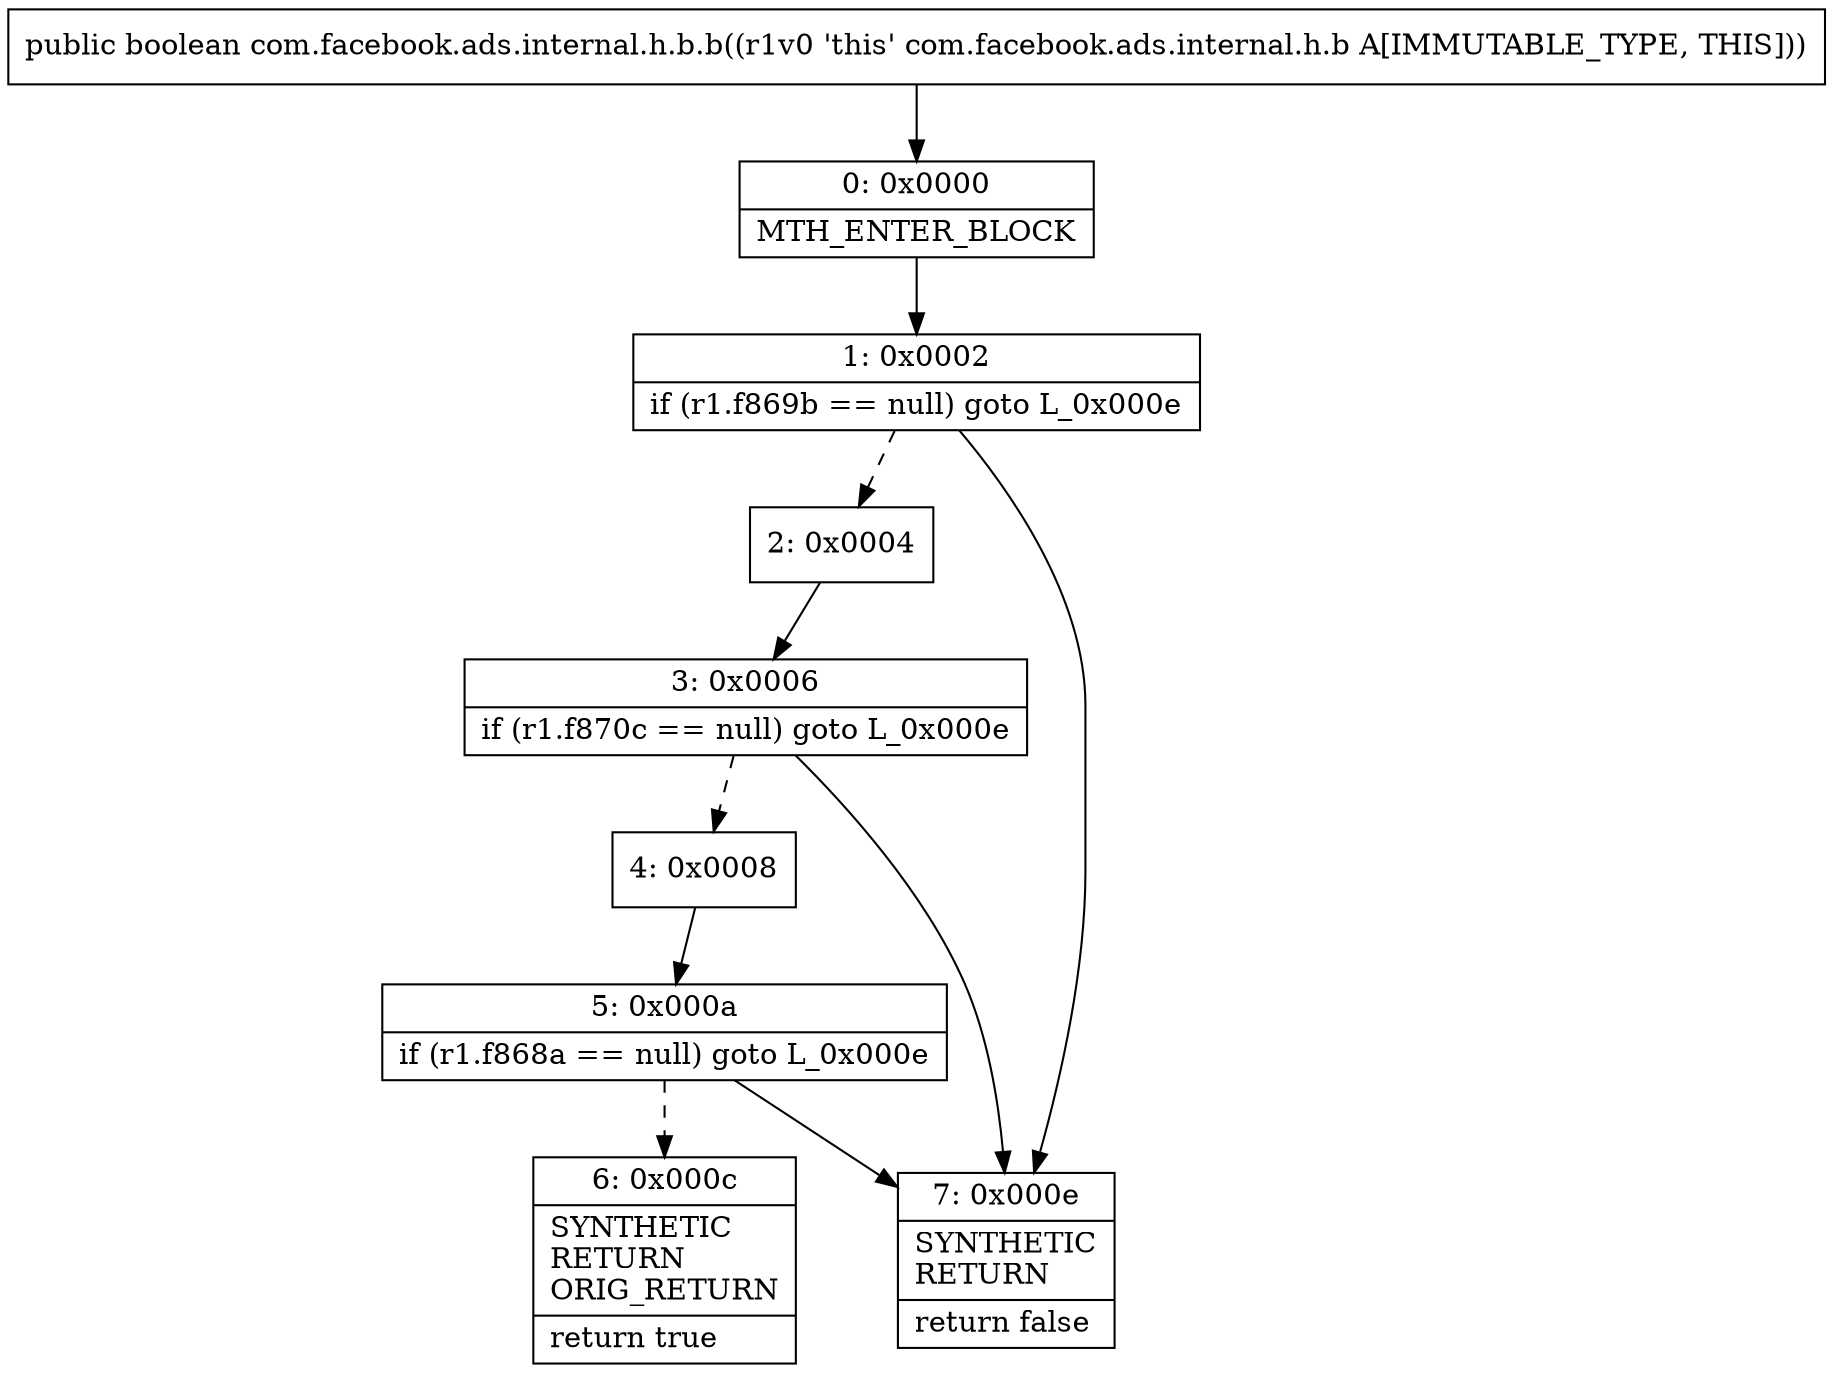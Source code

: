 digraph "CFG forcom.facebook.ads.internal.h.b.b()Z" {
Node_0 [shape=record,label="{0\:\ 0x0000|MTH_ENTER_BLOCK\l}"];
Node_1 [shape=record,label="{1\:\ 0x0002|if (r1.f869b == null) goto L_0x000e\l}"];
Node_2 [shape=record,label="{2\:\ 0x0004}"];
Node_3 [shape=record,label="{3\:\ 0x0006|if (r1.f870c == null) goto L_0x000e\l}"];
Node_4 [shape=record,label="{4\:\ 0x0008}"];
Node_5 [shape=record,label="{5\:\ 0x000a|if (r1.f868a == null) goto L_0x000e\l}"];
Node_6 [shape=record,label="{6\:\ 0x000c|SYNTHETIC\lRETURN\lORIG_RETURN\l|return true\l}"];
Node_7 [shape=record,label="{7\:\ 0x000e|SYNTHETIC\lRETURN\l|return false\l}"];
MethodNode[shape=record,label="{public boolean com.facebook.ads.internal.h.b.b((r1v0 'this' com.facebook.ads.internal.h.b A[IMMUTABLE_TYPE, THIS])) }"];
MethodNode -> Node_0;
Node_0 -> Node_1;
Node_1 -> Node_2[style=dashed];
Node_1 -> Node_7;
Node_2 -> Node_3;
Node_3 -> Node_4[style=dashed];
Node_3 -> Node_7;
Node_4 -> Node_5;
Node_5 -> Node_6[style=dashed];
Node_5 -> Node_7;
}

